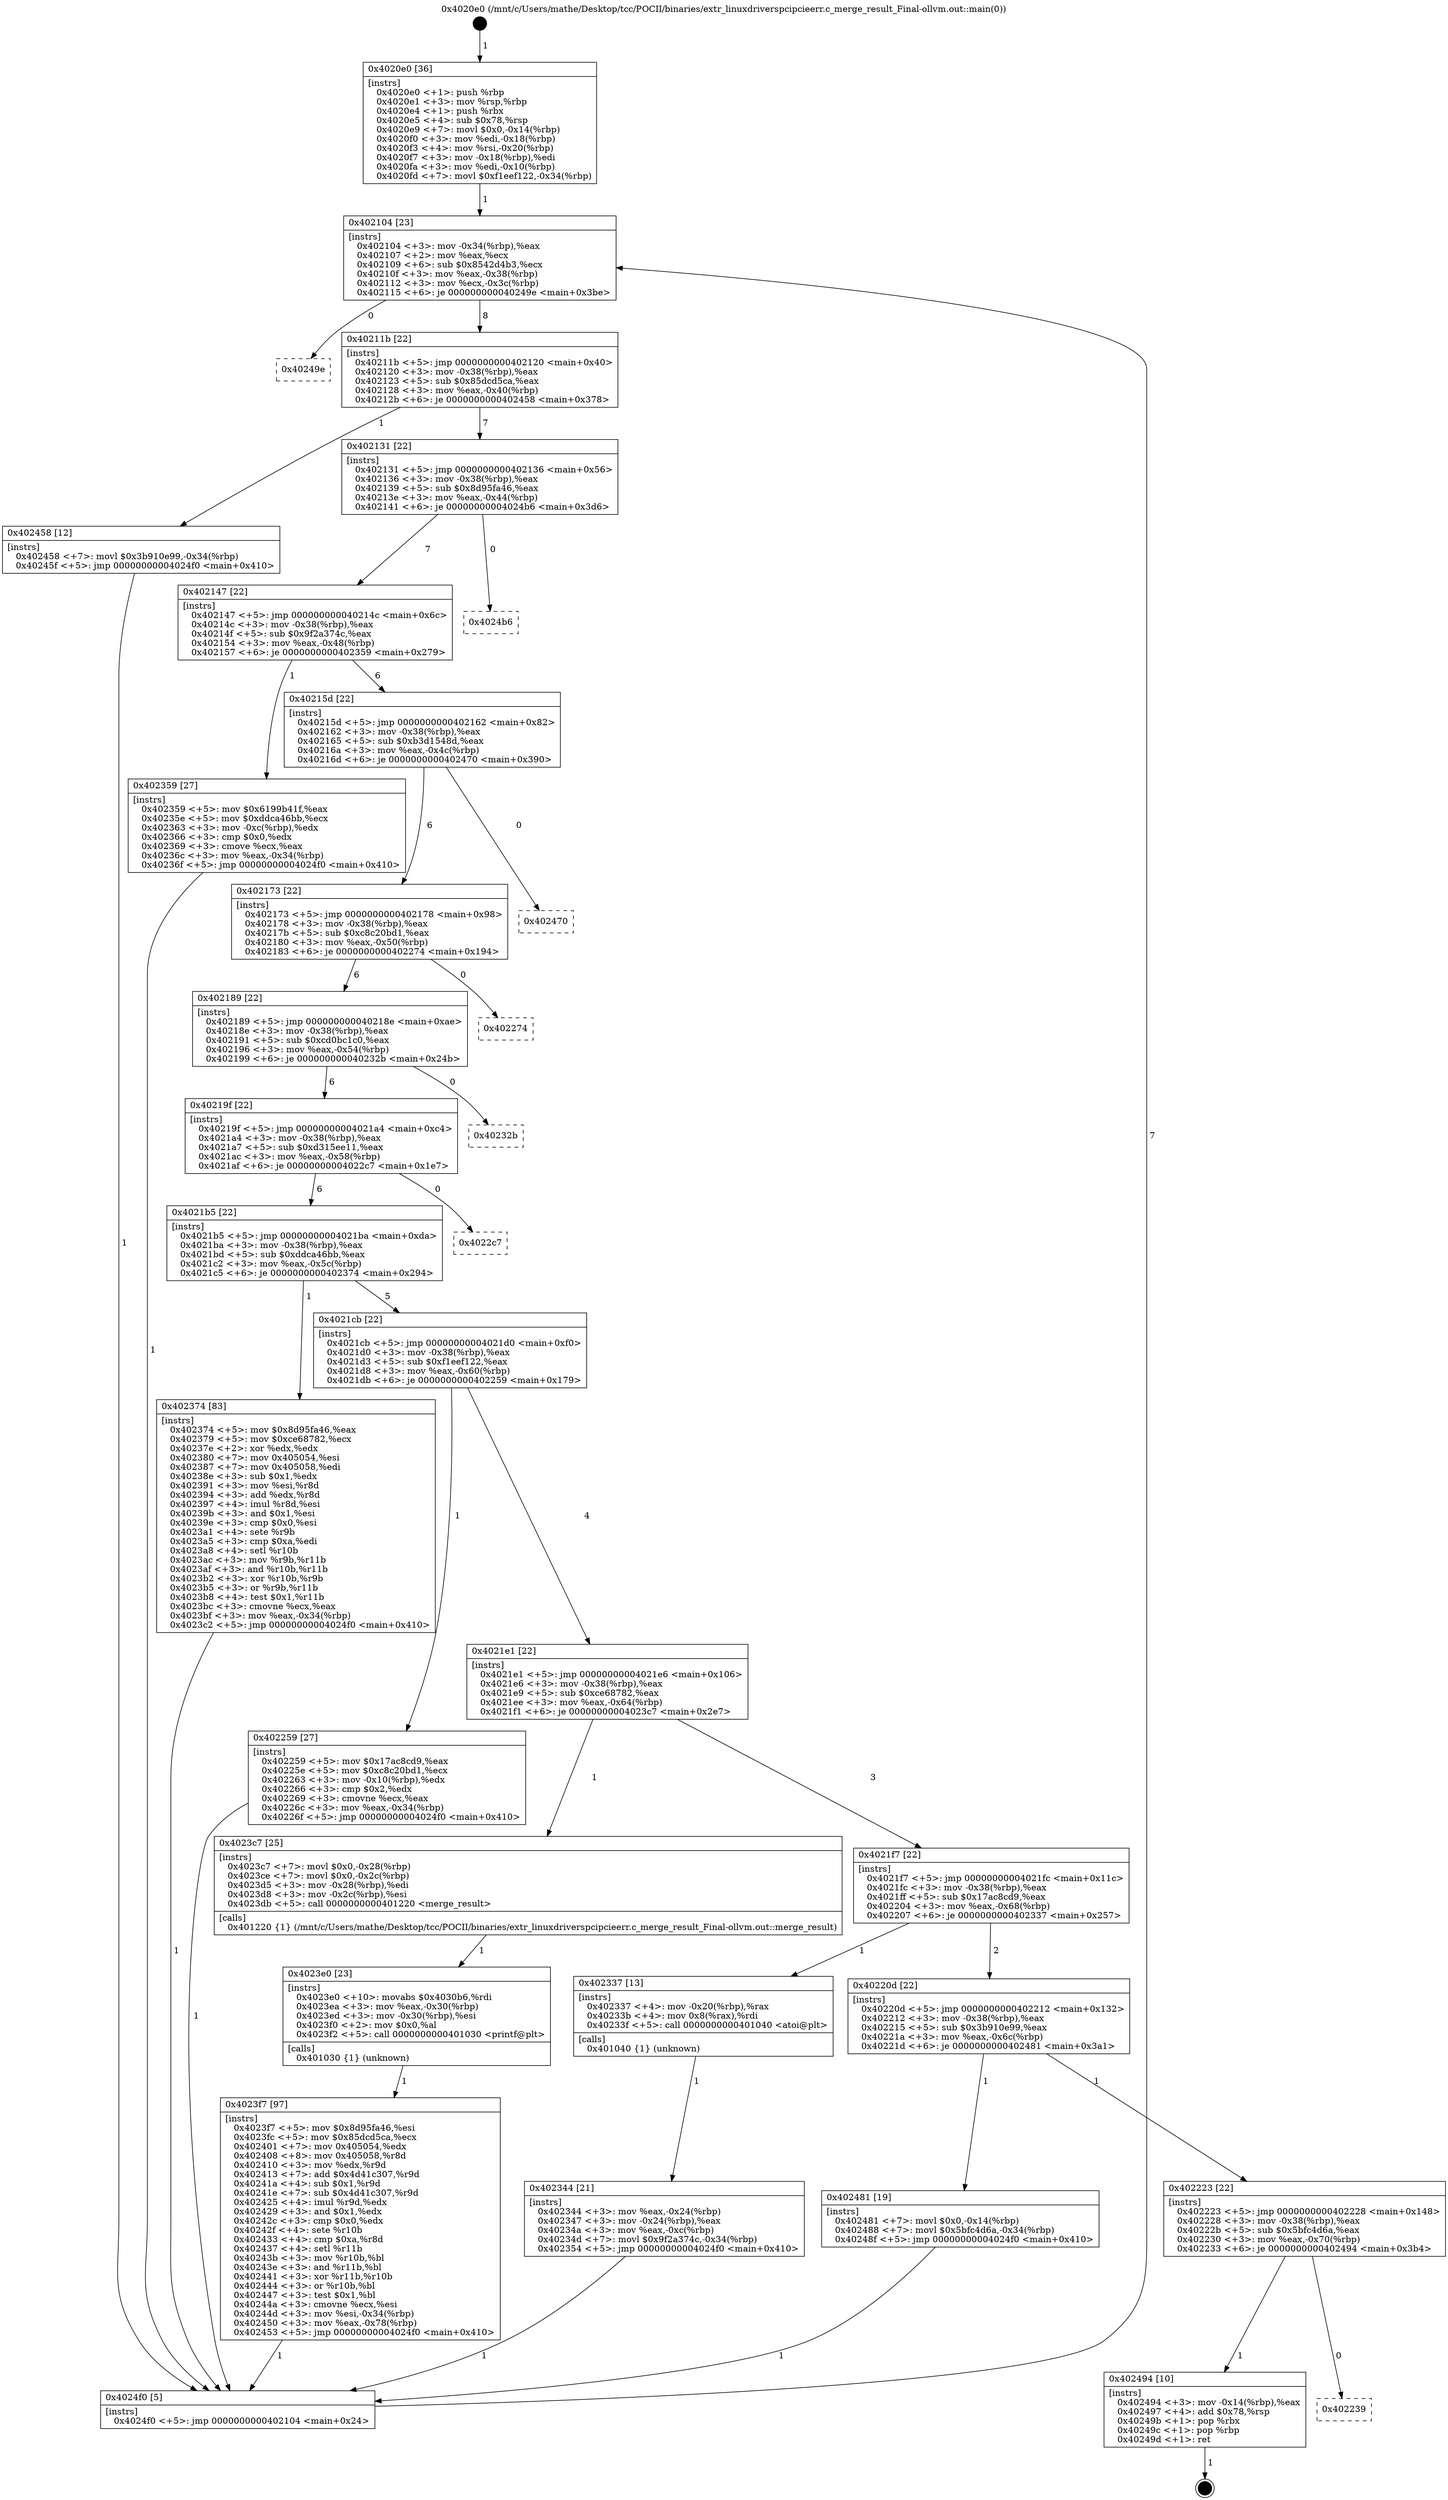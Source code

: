 digraph "0x4020e0" {
  label = "0x4020e0 (/mnt/c/Users/mathe/Desktop/tcc/POCII/binaries/extr_linuxdriverspcipcieerr.c_merge_result_Final-ollvm.out::main(0))"
  labelloc = "t"
  node[shape=record]

  Entry [label="",width=0.3,height=0.3,shape=circle,fillcolor=black,style=filled]
  "0x402104" [label="{
     0x402104 [23]\l
     | [instrs]\l
     &nbsp;&nbsp;0x402104 \<+3\>: mov -0x34(%rbp),%eax\l
     &nbsp;&nbsp;0x402107 \<+2\>: mov %eax,%ecx\l
     &nbsp;&nbsp;0x402109 \<+6\>: sub $0x8542d4b3,%ecx\l
     &nbsp;&nbsp;0x40210f \<+3\>: mov %eax,-0x38(%rbp)\l
     &nbsp;&nbsp;0x402112 \<+3\>: mov %ecx,-0x3c(%rbp)\l
     &nbsp;&nbsp;0x402115 \<+6\>: je 000000000040249e \<main+0x3be\>\l
  }"]
  "0x40249e" [label="{
     0x40249e\l
  }", style=dashed]
  "0x40211b" [label="{
     0x40211b [22]\l
     | [instrs]\l
     &nbsp;&nbsp;0x40211b \<+5\>: jmp 0000000000402120 \<main+0x40\>\l
     &nbsp;&nbsp;0x402120 \<+3\>: mov -0x38(%rbp),%eax\l
     &nbsp;&nbsp;0x402123 \<+5\>: sub $0x85dcd5ca,%eax\l
     &nbsp;&nbsp;0x402128 \<+3\>: mov %eax,-0x40(%rbp)\l
     &nbsp;&nbsp;0x40212b \<+6\>: je 0000000000402458 \<main+0x378\>\l
  }"]
  Exit [label="",width=0.3,height=0.3,shape=circle,fillcolor=black,style=filled,peripheries=2]
  "0x402458" [label="{
     0x402458 [12]\l
     | [instrs]\l
     &nbsp;&nbsp;0x402458 \<+7\>: movl $0x3b910e99,-0x34(%rbp)\l
     &nbsp;&nbsp;0x40245f \<+5\>: jmp 00000000004024f0 \<main+0x410\>\l
  }"]
  "0x402131" [label="{
     0x402131 [22]\l
     | [instrs]\l
     &nbsp;&nbsp;0x402131 \<+5\>: jmp 0000000000402136 \<main+0x56\>\l
     &nbsp;&nbsp;0x402136 \<+3\>: mov -0x38(%rbp),%eax\l
     &nbsp;&nbsp;0x402139 \<+5\>: sub $0x8d95fa46,%eax\l
     &nbsp;&nbsp;0x40213e \<+3\>: mov %eax,-0x44(%rbp)\l
     &nbsp;&nbsp;0x402141 \<+6\>: je 00000000004024b6 \<main+0x3d6\>\l
  }"]
  "0x402239" [label="{
     0x402239\l
  }", style=dashed]
  "0x4024b6" [label="{
     0x4024b6\l
  }", style=dashed]
  "0x402147" [label="{
     0x402147 [22]\l
     | [instrs]\l
     &nbsp;&nbsp;0x402147 \<+5\>: jmp 000000000040214c \<main+0x6c\>\l
     &nbsp;&nbsp;0x40214c \<+3\>: mov -0x38(%rbp),%eax\l
     &nbsp;&nbsp;0x40214f \<+5\>: sub $0x9f2a374c,%eax\l
     &nbsp;&nbsp;0x402154 \<+3\>: mov %eax,-0x48(%rbp)\l
     &nbsp;&nbsp;0x402157 \<+6\>: je 0000000000402359 \<main+0x279\>\l
  }"]
  "0x402494" [label="{
     0x402494 [10]\l
     | [instrs]\l
     &nbsp;&nbsp;0x402494 \<+3\>: mov -0x14(%rbp),%eax\l
     &nbsp;&nbsp;0x402497 \<+4\>: add $0x78,%rsp\l
     &nbsp;&nbsp;0x40249b \<+1\>: pop %rbx\l
     &nbsp;&nbsp;0x40249c \<+1\>: pop %rbp\l
     &nbsp;&nbsp;0x40249d \<+1\>: ret\l
  }"]
  "0x402359" [label="{
     0x402359 [27]\l
     | [instrs]\l
     &nbsp;&nbsp;0x402359 \<+5\>: mov $0x6199b41f,%eax\l
     &nbsp;&nbsp;0x40235e \<+5\>: mov $0xddca46bb,%ecx\l
     &nbsp;&nbsp;0x402363 \<+3\>: mov -0xc(%rbp),%edx\l
     &nbsp;&nbsp;0x402366 \<+3\>: cmp $0x0,%edx\l
     &nbsp;&nbsp;0x402369 \<+3\>: cmove %ecx,%eax\l
     &nbsp;&nbsp;0x40236c \<+3\>: mov %eax,-0x34(%rbp)\l
     &nbsp;&nbsp;0x40236f \<+5\>: jmp 00000000004024f0 \<main+0x410\>\l
  }"]
  "0x40215d" [label="{
     0x40215d [22]\l
     | [instrs]\l
     &nbsp;&nbsp;0x40215d \<+5\>: jmp 0000000000402162 \<main+0x82\>\l
     &nbsp;&nbsp;0x402162 \<+3\>: mov -0x38(%rbp),%eax\l
     &nbsp;&nbsp;0x402165 \<+5\>: sub $0xb3d1548d,%eax\l
     &nbsp;&nbsp;0x40216a \<+3\>: mov %eax,-0x4c(%rbp)\l
     &nbsp;&nbsp;0x40216d \<+6\>: je 0000000000402470 \<main+0x390\>\l
  }"]
  "0x402223" [label="{
     0x402223 [22]\l
     | [instrs]\l
     &nbsp;&nbsp;0x402223 \<+5\>: jmp 0000000000402228 \<main+0x148\>\l
     &nbsp;&nbsp;0x402228 \<+3\>: mov -0x38(%rbp),%eax\l
     &nbsp;&nbsp;0x40222b \<+5\>: sub $0x5bfc4d6a,%eax\l
     &nbsp;&nbsp;0x402230 \<+3\>: mov %eax,-0x70(%rbp)\l
     &nbsp;&nbsp;0x402233 \<+6\>: je 0000000000402494 \<main+0x3b4\>\l
  }"]
  "0x402470" [label="{
     0x402470\l
  }", style=dashed]
  "0x402173" [label="{
     0x402173 [22]\l
     | [instrs]\l
     &nbsp;&nbsp;0x402173 \<+5\>: jmp 0000000000402178 \<main+0x98\>\l
     &nbsp;&nbsp;0x402178 \<+3\>: mov -0x38(%rbp),%eax\l
     &nbsp;&nbsp;0x40217b \<+5\>: sub $0xc8c20bd1,%eax\l
     &nbsp;&nbsp;0x402180 \<+3\>: mov %eax,-0x50(%rbp)\l
     &nbsp;&nbsp;0x402183 \<+6\>: je 0000000000402274 \<main+0x194\>\l
  }"]
  "0x402481" [label="{
     0x402481 [19]\l
     | [instrs]\l
     &nbsp;&nbsp;0x402481 \<+7\>: movl $0x0,-0x14(%rbp)\l
     &nbsp;&nbsp;0x402488 \<+7\>: movl $0x5bfc4d6a,-0x34(%rbp)\l
     &nbsp;&nbsp;0x40248f \<+5\>: jmp 00000000004024f0 \<main+0x410\>\l
  }"]
  "0x402274" [label="{
     0x402274\l
  }", style=dashed]
  "0x402189" [label="{
     0x402189 [22]\l
     | [instrs]\l
     &nbsp;&nbsp;0x402189 \<+5\>: jmp 000000000040218e \<main+0xae\>\l
     &nbsp;&nbsp;0x40218e \<+3\>: mov -0x38(%rbp),%eax\l
     &nbsp;&nbsp;0x402191 \<+5\>: sub $0xcd0bc1c0,%eax\l
     &nbsp;&nbsp;0x402196 \<+3\>: mov %eax,-0x54(%rbp)\l
     &nbsp;&nbsp;0x402199 \<+6\>: je 000000000040232b \<main+0x24b\>\l
  }"]
  "0x4023f7" [label="{
     0x4023f7 [97]\l
     | [instrs]\l
     &nbsp;&nbsp;0x4023f7 \<+5\>: mov $0x8d95fa46,%esi\l
     &nbsp;&nbsp;0x4023fc \<+5\>: mov $0x85dcd5ca,%ecx\l
     &nbsp;&nbsp;0x402401 \<+7\>: mov 0x405054,%edx\l
     &nbsp;&nbsp;0x402408 \<+8\>: mov 0x405058,%r8d\l
     &nbsp;&nbsp;0x402410 \<+3\>: mov %edx,%r9d\l
     &nbsp;&nbsp;0x402413 \<+7\>: add $0x4d41c307,%r9d\l
     &nbsp;&nbsp;0x40241a \<+4\>: sub $0x1,%r9d\l
     &nbsp;&nbsp;0x40241e \<+7\>: sub $0x4d41c307,%r9d\l
     &nbsp;&nbsp;0x402425 \<+4\>: imul %r9d,%edx\l
     &nbsp;&nbsp;0x402429 \<+3\>: and $0x1,%edx\l
     &nbsp;&nbsp;0x40242c \<+3\>: cmp $0x0,%edx\l
     &nbsp;&nbsp;0x40242f \<+4\>: sete %r10b\l
     &nbsp;&nbsp;0x402433 \<+4\>: cmp $0xa,%r8d\l
     &nbsp;&nbsp;0x402437 \<+4\>: setl %r11b\l
     &nbsp;&nbsp;0x40243b \<+3\>: mov %r10b,%bl\l
     &nbsp;&nbsp;0x40243e \<+3\>: and %r11b,%bl\l
     &nbsp;&nbsp;0x402441 \<+3\>: xor %r11b,%r10b\l
     &nbsp;&nbsp;0x402444 \<+3\>: or %r10b,%bl\l
     &nbsp;&nbsp;0x402447 \<+3\>: test $0x1,%bl\l
     &nbsp;&nbsp;0x40244a \<+3\>: cmovne %ecx,%esi\l
     &nbsp;&nbsp;0x40244d \<+3\>: mov %esi,-0x34(%rbp)\l
     &nbsp;&nbsp;0x402450 \<+3\>: mov %eax,-0x78(%rbp)\l
     &nbsp;&nbsp;0x402453 \<+5\>: jmp 00000000004024f0 \<main+0x410\>\l
  }"]
  "0x40232b" [label="{
     0x40232b\l
  }", style=dashed]
  "0x40219f" [label="{
     0x40219f [22]\l
     | [instrs]\l
     &nbsp;&nbsp;0x40219f \<+5\>: jmp 00000000004021a4 \<main+0xc4\>\l
     &nbsp;&nbsp;0x4021a4 \<+3\>: mov -0x38(%rbp),%eax\l
     &nbsp;&nbsp;0x4021a7 \<+5\>: sub $0xd315ee11,%eax\l
     &nbsp;&nbsp;0x4021ac \<+3\>: mov %eax,-0x58(%rbp)\l
     &nbsp;&nbsp;0x4021af \<+6\>: je 00000000004022c7 \<main+0x1e7\>\l
  }"]
  "0x4023e0" [label="{
     0x4023e0 [23]\l
     | [instrs]\l
     &nbsp;&nbsp;0x4023e0 \<+10\>: movabs $0x4030b6,%rdi\l
     &nbsp;&nbsp;0x4023ea \<+3\>: mov %eax,-0x30(%rbp)\l
     &nbsp;&nbsp;0x4023ed \<+3\>: mov -0x30(%rbp),%esi\l
     &nbsp;&nbsp;0x4023f0 \<+2\>: mov $0x0,%al\l
     &nbsp;&nbsp;0x4023f2 \<+5\>: call 0000000000401030 \<printf@plt\>\l
     | [calls]\l
     &nbsp;&nbsp;0x401030 \{1\} (unknown)\l
  }"]
  "0x4022c7" [label="{
     0x4022c7\l
  }", style=dashed]
  "0x4021b5" [label="{
     0x4021b5 [22]\l
     | [instrs]\l
     &nbsp;&nbsp;0x4021b5 \<+5\>: jmp 00000000004021ba \<main+0xda\>\l
     &nbsp;&nbsp;0x4021ba \<+3\>: mov -0x38(%rbp),%eax\l
     &nbsp;&nbsp;0x4021bd \<+5\>: sub $0xddca46bb,%eax\l
     &nbsp;&nbsp;0x4021c2 \<+3\>: mov %eax,-0x5c(%rbp)\l
     &nbsp;&nbsp;0x4021c5 \<+6\>: je 0000000000402374 \<main+0x294\>\l
  }"]
  "0x402344" [label="{
     0x402344 [21]\l
     | [instrs]\l
     &nbsp;&nbsp;0x402344 \<+3\>: mov %eax,-0x24(%rbp)\l
     &nbsp;&nbsp;0x402347 \<+3\>: mov -0x24(%rbp),%eax\l
     &nbsp;&nbsp;0x40234a \<+3\>: mov %eax,-0xc(%rbp)\l
     &nbsp;&nbsp;0x40234d \<+7\>: movl $0x9f2a374c,-0x34(%rbp)\l
     &nbsp;&nbsp;0x402354 \<+5\>: jmp 00000000004024f0 \<main+0x410\>\l
  }"]
  "0x402374" [label="{
     0x402374 [83]\l
     | [instrs]\l
     &nbsp;&nbsp;0x402374 \<+5\>: mov $0x8d95fa46,%eax\l
     &nbsp;&nbsp;0x402379 \<+5\>: mov $0xce68782,%ecx\l
     &nbsp;&nbsp;0x40237e \<+2\>: xor %edx,%edx\l
     &nbsp;&nbsp;0x402380 \<+7\>: mov 0x405054,%esi\l
     &nbsp;&nbsp;0x402387 \<+7\>: mov 0x405058,%edi\l
     &nbsp;&nbsp;0x40238e \<+3\>: sub $0x1,%edx\l
     &nbsp;&nbsp;0x402391 \<+3\>: mov %esi,%r8d\l
     &nbsp;&nbsp;0x402394 \<+3\>: add %edx,%r8d\l
     &nbsp;&nbsp;0x402397 \<+4\>: imul %r8d,%esi\l
     &nbsp;&nbsp;0x40239b \<+3\>: and $0x1,%esi\l
     &nbsp;&nbsp;0x40239e \<+3\>: cmp $0x0,%esi\l
     &nbsp;&nbsp;0x4023a1 \<+4\>: sete %r9b\l
     &nbsp;&nbsp;0x4023a5 \<+3\>: cmp $0xa,%edi\l
     &nbsp;&nbsp;0x4023a8 \<+4\>: setl %r10b\l
     &nbsp;&nbsp;0x4023ac \<+3\>: mov %r9b,%r11b\l
     &nbsp;&nbsp;0x4023af \<+3\>: and %r10b,%r11b\l
     &nbsp;&nbsp;0x4023b2 \<+3\>: xor %r10b,%r9b\l
     &nbsp;&nbsp;0x4023b5 \<+3\>: or %r9b,%r11b\l
     &nbsp;&nbsp;0x4023b8 \<+4\>: test $0x1,%r11b\l
     &nbsp;&nbsp;0x4023bc \<+3\>: cmovne %ecx,%eax\l
     &nbsp;&nbsp;0x4023bf \<+3\>: mov %eax,-0x34(%rbp)\l
     &nbsp;&nbsp;0x4023c2 \<+5\>: jmp 00000000004024f0 \<main+0x410\>\l
  }"]
  "0x4021cb" [label="{
     0x4021cb [22]\l
     | [instrs]\l
     &nbsp;&nbsp;0x4021cb \<+5\>: jmp 00000000004021d0 \<main+0xf0\>\l
     &nbsp;&nbsp;0x4021d0 \<+3\>: mov -0x38(%rbp),%eax\l
     &nbsp;&nbsp;0x4021d3 \<+5\>: sub $0xf1eef122,%eax\l
     &nbsp;&nbsp;0x4021d8 \<+3\>: mov %eax,-0x60(%rbp)\l
     &nbsp;&nbsp;0x4021db \<+6\>: je 0000000000402259 \<main+0x179\>\l
  }"]
  "0x40220d" [label="{
     0x40220d [22]\l
     | [instrs]\l
     &nbsp;&nbsp;0x40220d \<+5\>: jmp 0000000000402212 \<main+0x132\>\l
     &nbsp;&nbsp;0x402212 \<+3\>: mov -0x38(%rbp),%eax\l
     &nbsp;&nbsp;0x402215 \<+5\>: sub $0x3b910e99,%eax\l
     &nbsp;&nbsp;0x40221a \<+3\>: mov %eax,-0x6c(%rbp)\l
     &nbsp;&nbsp;0x40221d \<+6\>: je 0000000000402481 \<main+0x3a1\>\l
  }"]
  "0x402259" [label="{
     0x402259 [27]\l
     | [instrs]\l
     &nbsp;&nbsp;0x402259 \<+5\>: mov $0x17ac8cd9,%eax\l
     &nbsp;&nbsp;0x40225e \<+5\>: mov $0xc8c20bd1,%ecx\l
     &nbsp;&nbsp;0x402263 \<+3\>: mov -0x10(%rbp),%edx\l
     &nbsp;&nbsp;0x402266 \<+3\>: cmp $0x2,%edx\l
     &nbsp;&nbsp;0x402269 \<+3\>: cmovne %ecx,%eax\l
     &nbsp;&nbsp;0x40226c \<+3\>: mov %eax,-0x34(%rbp)\l
     &nbsp;&nbsp;0x40226f \<+5\>: jmp 00000000004024f0 \<main+0x410\>\l
  }"]
  "0x4021e1" [label="{
     0x4021e1 [22]\l
     | [instrs]\l
     &nbsp;&nbsp;0x4021e1 \<+5\>: jmp 00000000004021e6 \<main+0x106\>\l
     &nbsp;&nbsp;0x4021e6 \<+3\>: mov -0x38(%rbp),%eax\l
     &nbsp;&nbsp;0x4021e9 \<+5\>: sub $0xce68782,%eax\l
     &nbsp;&nbsp;0x4021ee \<+3\>: mov %eax,-0x64(%rbp)\l
     &nbsp;&nbsp;0x4021f1 \<+6\>: je 00000000004023c7 \<main+0x2e7\>\l
  }"]
  "0x4024f0" [label="{
     0x4024f0 [5]\l
     | [instrs]\l
     &nbsp;&nbsp;0x4024f0 \<+5\>: jmp 0000000000402104 \<main+0x24\>\l
  }"]
  "0x4020e0" [label="{
     0x4020e0 [36]\l
     | [instrs]\l
     &nbsp;&nbsp;0x4020e0 \<+1\>: push %rbp\l
     &nbsp;&nbsp;0x4020e1 \<+3\>: mov %rsp,%rbp\l
     &nbsp;&nbsp;0x4020e4 \<+1\>: push %rbx\l
     &nbsp;&nbsp;0x4020e5 \<+4\>: sub $0x78,%rsp\l
     &nbsp;&nbsp;0x4020e9 \<+7\>: movl $0x0,-0x14(%rbp)\l
     &nbsp;&nbsp;0x4020f0 \<+3\>: mov %edi,-0x18(%rbp)\l
     &nbsp;&nbsp;0x4020f3 \<+4\>: mov %rsi,-0x20(%rbp)\l
     &nbsp;&nbsp;0x4020f7 \<+3\>: mov -0x18(%rbp),%edi\l
     &nbsp;&nbsp;0x4020fa \<+3\>: mov %edi,-0x10(%rbp)\l
     &nbsp;&nbsp;0x4020fd \<+7\>: movl $0xf1eef122,-0x34(%rbp)\l
  }"]
  "0x402337" [label="{
     0x402337 [13]\l
     | [instrs]\l
     &nbsp;&nbsp;0x402337 \<+4\>: mov -0x20(%rbp),%rax\l
     &nbsp;&nbsp;0x40233b \<+4\>: mov 0x8(%rax),%rdi\l
     &nbsp;&nbsp;0x40233f \<+5\>: call 0000000000401040 \<atoi@plt\>\l
     | [calls]\l
     &nbsp;&nbsp;0x401040 \{1\} (unknown)\l
  }"]
  "0x4023c7" [label="{
     0x4023c7 [25]\l
     | [instrs]\l
     &nbsp;&nbsp;0x4023c7 \<+7\>: movl $0x0,-0x28(%rbp)\l
     &nbsp;&nbsp;0x4023ce \<+7\>: movl $0x0,-0x2c(%rbp)\l
     &nbsp;&nbsp;0x4023d5 \<+3\>: mov -0x28(%rbp),%edi\l
     &nbsp;&nbsp;0x4023d8 \<+3\>: mov -0x2c(%rbp),%esi\l
     &nbsp;&nbsp;0x4023db \<+5\>: call 0000000000401220 \<merge_result\>\l
     | [calls]\l
     &nbsp;&nbsp;0x401220 \{1\} (/mnt/c/Users/mathe/Desktop/tcc/POCII/binaries/extr_linuxdriverspcipcieerr.c_merge_result_Final-ollvm.out::merge_result)\l
  }"]
  "0x4021f7" [label="{
     0x4021f7 [22]\l
     | [instrs]\l
     &nbsp;&nbsp;0x4021f7 \<+5\>: jmp 00000000004021fc \<main+0x11c\>\l
     &nbsp;&nbsp;0x4021fc \<+3\>: mov -0x38(%rbp),%eax\l
     &nbsp;&nbsp;0x4021ff \<+5\>: sub $0x17ac8cd9,%eax\l
     &nbsp;&nbsp;0x402204 \<+3\>: mov %eax,-0x68(%rbp)\l
     &nbsp;&nbsp;0x402207 \<+6\>: je 0000000000402337 \<main+0x257\>\l
  }"]
  Entry -> "0x4020e0" [label=" 1"]
  "0x402104" -> "0x40249e" [label=" 0"]
  "0x402104" -> "0x40211b" [label=" 8"]
  "0x402494" -> Exit [label=" 1"]
  "0x40211b" -> "0x402458" [label=" 1"]
  "0x40211b" -> "0x402131" [label=" 7"]
  "0x402223" -> "0x402239" [label=" 0"]
  "0x402131" -> "0x4024b6" [label=" 0"]
  "0x402131" -> "0x402147" [label=" 7"]
  "0x402223" -> "0x402494" [label=" 1"]
  "0x402147" -> "0x402359" [label=" 1"]
  "0x402147" -> "0x40215d" [label=" 6"]
  "0x402481" -> "0x4024f0" [label=" 1"]
  "0x40215d" -> "0x402470" [label=" 0"]
  "0x40215d" -> "0x402173" [label=" 6"]
  "0x40220d" -> "0x402223" [label=" 1"]
  "0x402173" -> "0x402274" [label=" 0"]
  "0x402173" -> "0x402189" [label=" 6"]
  "0x40220d" -> "0x402481" [label=" 1"]
  "0x402189" -> "0x40232b" [label=" 0"]
  "0x402189" -> "0x40219f" [label=" 6"]
  "0x402458" -> "0x4024f0" [label=" 1"]
  "0x40219f" -> "0x4022c7" [label=" 0"]
  "0x40219f" -> "0x4021b5" [label=" 6"]
  "0x4023f7" -> "0x4024f0" [label=" 1"]
  "0x4021b5" -> "0x402374" [label=" 1"]
  "0x4021b5" -> "0x4021cb" [label=" 5"]
  "0x4023e0" -> "0x4023f7" [label=" 1"]
  "0x4021cb" -> "0x402259" [label=" 1"]
  "0x4021cb" -> "0x4021e1" [label=" 4"]
  "0x402259" -> "0x4024f0" [label=" 1"]
  "0x4020e0" -> "0x402104" [label=" 1"]
  "0x4024f0" -> "0x402104" [label=" 7"]
  "0x4023c7" -> "0x4023e0" [label=" 1"]
  "0x4021e1" -> "0x4023c7" [label=" 1"]
  "0x4021e1" -> "0x4021f7" [label=" 3"]
  "0x402374" -> "0x4024f0" [label=" 1"]
  "0x4021f7" -> "0x402337" [label=" 1"]
  "0x4021f7" -> "0x40220d" [label=" 2"]
  "0x402337" -> "0x402344" [label=" 1"]
  "0x402344" -> "0x4024f0" [label=" 1"]
  "0x402359" -> "0x4024f0" [label=" 1"]
}
